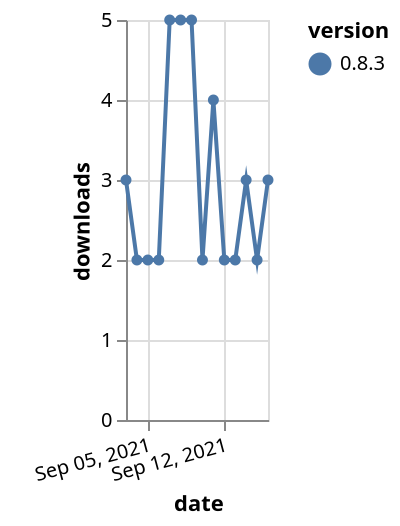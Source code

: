 {"$schema": "https://vega.github.io/schema/vega-lite/v5.json", "description": "A simple bar chart with embedded data.", "data": {"values": [{"date": "2021-09-03", "total": 3654, "delta": 3, "version": "0.8.3"}, {"date": "2021-09-04", "total": 3656, "delta": 2, "version": "0.8.3"}, {"date": "2021-09-05", "total": 3658, "delta": 2, "version": "0.8.3"}, {"date": "2021-09-06", "total": 3660, "delta": 2, "version": "0.8.3"}, {"date": "2021-09-07", "total": 3665, "delta": 5, "version": "0.8.3"}, {"date": "2021-09-08", "total": 3670, "delta": 5, "version": "0.8.3"}, {"date": "2021-09-09", "total": 3675, "delta": 5, "version": "0.8.3"}, {"date": "2021-09-10", "total": 3677, "delta": 2, "version": "0.8.3"}, {"date": "2021-09-11", "total": 3681, "delta": 4, "version": "0.8.3"}, {"date": "2021-09-12", "total": 3683, "delta": 2, "version": "0.8.3"}, {"date": "2021-09-13", "total": 3685, "delta": 2, "version": "0.8.3"}, {"date": "2021-09-14", "total": 3688, "delta": 3, "version": "0.8.3"}, {"date": "2021-09-15", "total": 3690, "delta": 2, "version": "0.8.3"}, {"date": "2021-09-16", "total": 3693, "delta": 3, "version": "0.8.3"}]}, "width": "container", "mark": {"type": "line", "point": {"filled": true}}, "encoding": {"x": {"field": "date", "type": "temporal", "timeUnit": "yearmonthdate", "title": "date", "axis": {"labelAngle": -15}}, "y": {"field": "delta", "type": "quantitative", "title": "downloads"}, "color": {"field": "version", "type": "nominal"}, "tooltip": {"field": "delta"}}}